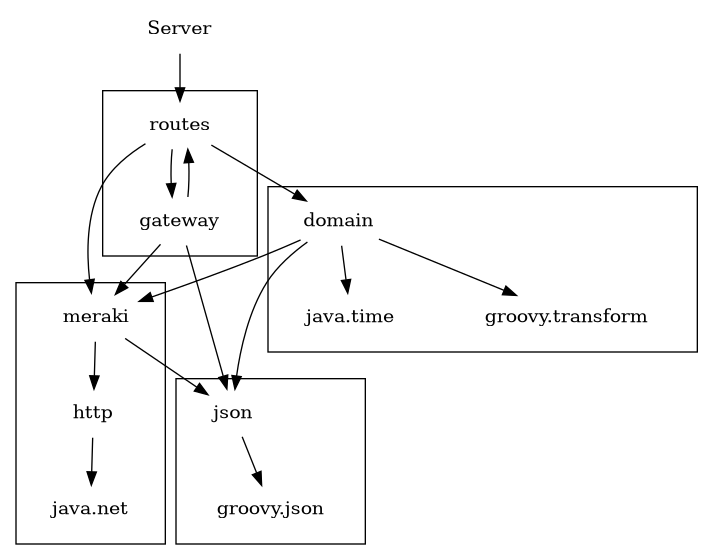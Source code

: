 @startuml
digraph G {
     bgcolor="transparent"
     node[style=filled color=white]
     

Server -> routes

gateway -> json
gateway -> meraki

domain -> json
domain -> meraki
routes -> meraki
routes -> domain

subgraph cluster3 {
 json -> "groovy.json"
}

subgraph cluster1 {
 domain -> "java.time"
 domain -> "groovy.transform"
}

subgraph cluster2 {
routes  -> gateway
gateway -> routes
}

subgraph cluster0 {
 meraki -> json
 meraki -> http
 http   -> "java.net"
}

}

@enduml
